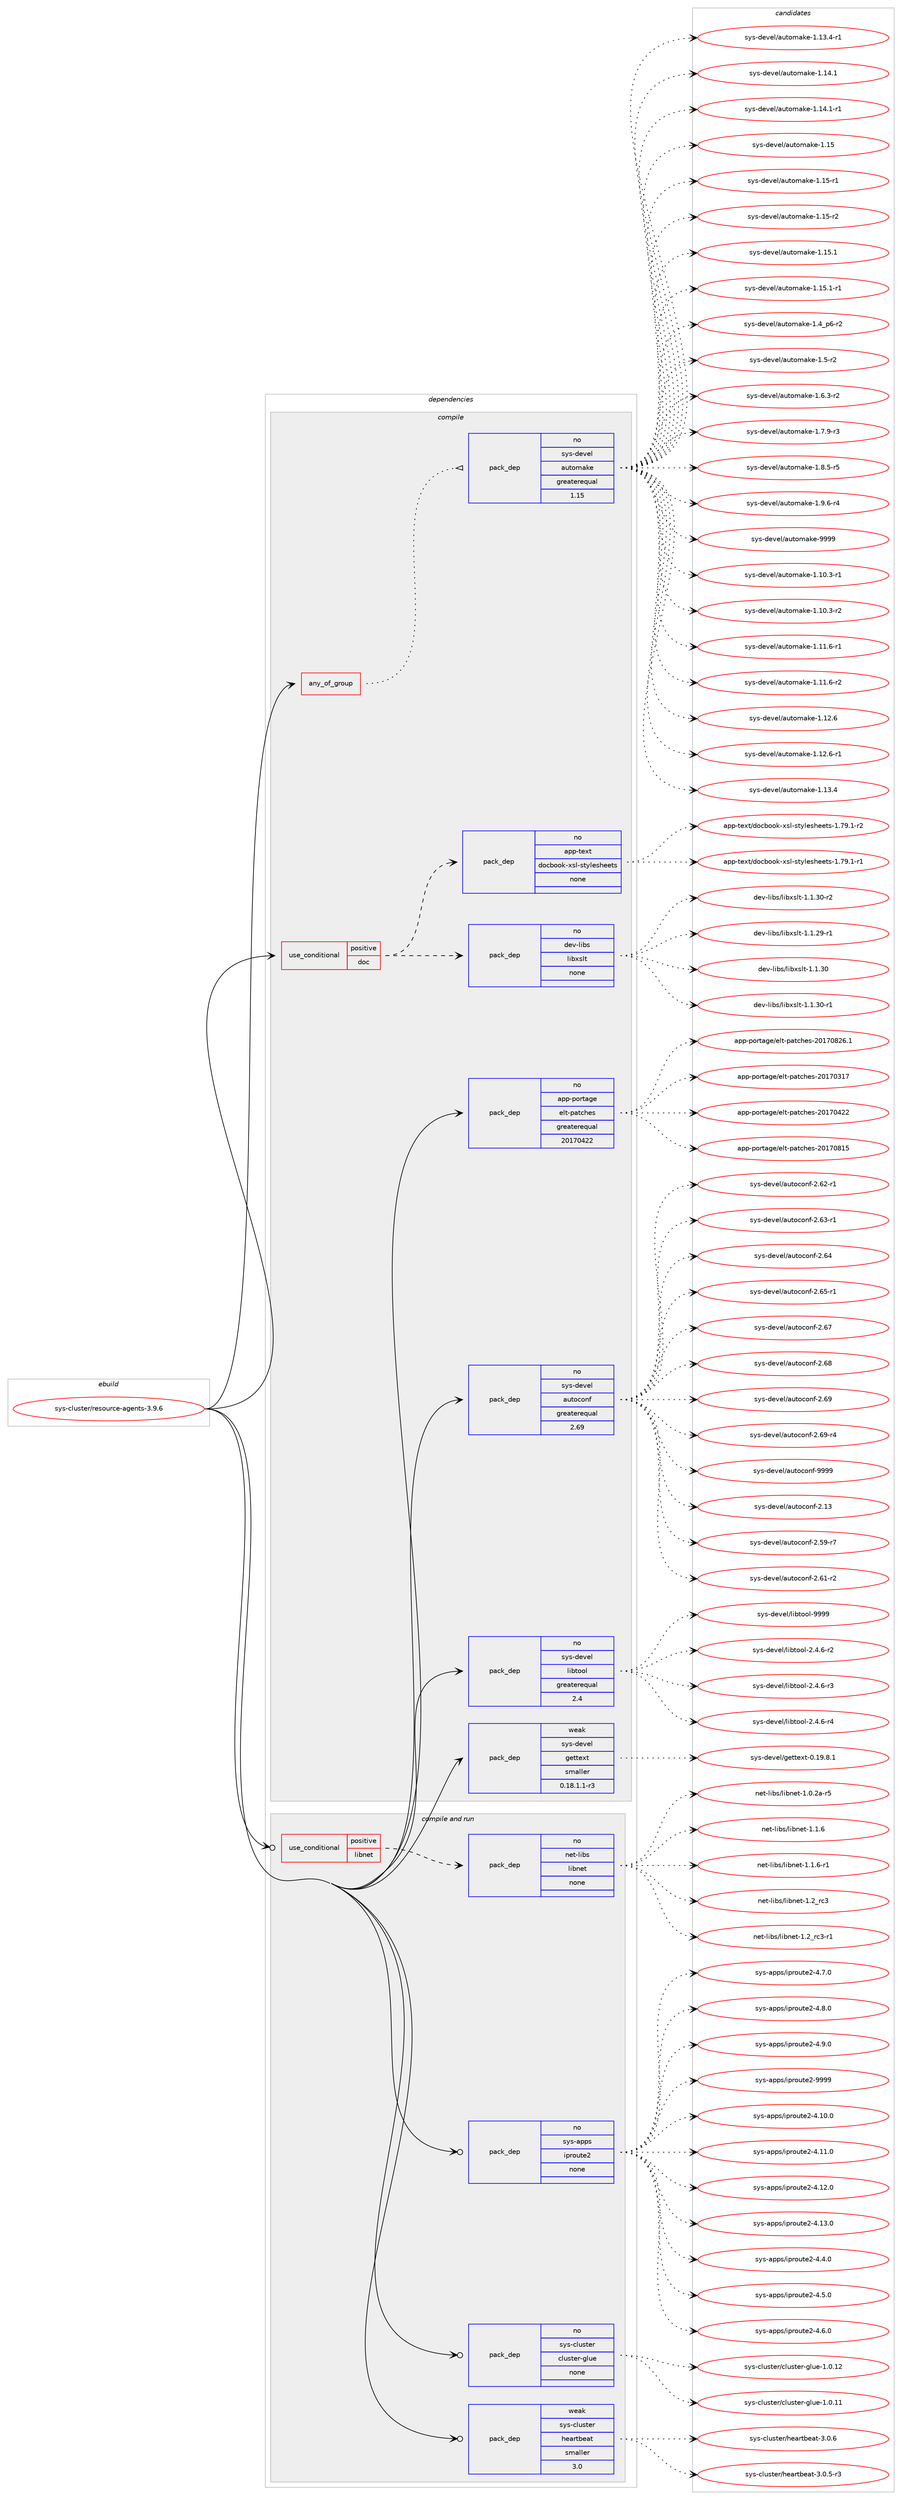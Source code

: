 digraph prolog {

# *************
# Graph options
# *************

newrank=true;
concentrate=true;
compound=true;
graph [rankdir=LR,fontname=Helvetica,fontsize=10,ranksep=1.5];#, ranksep=2.5, nodesep=0.2];
edge  [arrowhead=vee];
node  [fontname=Helvetica,fontsize=10];

# **********
# The ebuild
# **********

subgraph cluster_leftcol {
color=gray;
rank=same;
label=<<i>ebuild</i>>;
id [label="sys-cluster/resource-agents-3.9.6", color=red, width=4, href="../sys-cluster/resource-agents-3.9.6.svg"];
}

# ****************
# The dependencies
# ****************

subgraph cluster_midcol {
color=gray;
label=<<i>dependencies</i>>;
subgraph cluster_compile {
fillcolor="#eeeeee";
style=filled;
label=<<i>compile</i>>;
subgraph any8133 {
dependency482468 [label=<<TABLE BORDER="0" CELLBORDER="1" CELLSPACING="0" CELLPADDING="4"><TR><TD CELLPADDING="10">any_of_group</TD></TR></TABLE>>, shape=none, color=red];subgraph pack358350 {
dependency482469 [label=<<TABLE BORDER="0" CELLBORDER="1" CELLSPACING="0" CELLPADDING="4" WIDTH="220"><TR><TD ROWSPAN="6" CELLPADDING="30">pack_dep</TD></TR><TR><TD WIDTH="110">no</TD></TR><TR><TD>sys-devel</TD></TR><TR><TD>automake</TD></TR><TR><TD>greaterequal</TD></TR><TR><TD>1.15</TD></TR></TABLE>>, shape=none, color=blue];
}
dependency482468:e -> dependency482469:w [weight=20,style="dotted",arrowhead="oinv"];
}
id:e -> dependency482468:w [weight=20,style="solid",arrowhead="vee"];
subgraph cond115701 {
dependency482470 [label=<<TABLE BORDER="0" CELLBORDER="1" CELLSPACING="0" CELLPADDING="4"><TR><TD ROWSPAN="3" CELLPADDING="10">use_conditional</TD></TR><TR><TD>positive</TD></TR><TR><TD>doc</TD></TR></TABLE>>, shape=none, color=red];
subgraph pack358351 {
dependency482471 [label=<<TABLE BORDER="0" CELLBORDER="1" CELLSPACING="0" CELLPADDING="4" WIDTH="220"><TR><TD ROWSPAN="6" CELLPADDING="30">pack_dep</TD></TR><TR><TD WIDTH="110">no</TD></TR><TR><TD>dev-libs</TD></TR><TR><TD>libxslt</TD></TR><TR><TD>none</TD></TR><TR><TD></TD></TR></TABLE>>, shape=none, color=blue];
}
dependency482470:e -> dependency482471:w [weight=20,style="dashed",arrowhead="vee"];
subgraph pack358352 {
dependency482472 [label=<<TABLE BORDER="0" CELLBORDER="1" CELLSPACING="0" CELLPADDING="4" WIDTH="220"><TR><TD ROWSPAN="6" CELLPADDING="30">pack_dep</TD></TR><TR><TD WIDTH="110">no</TD></TR><TR><TD>app-text</TD></TR><TR><TD>docbook-xsl-stylesheets</TD></TR><TR><TD>none</TD></TR><TR><TD></TD></TR></TABLE>>, shape=none, color=blue];
}
dependency482470:e -> dependency482472:w [weight=20,style="dashed",arrowhead="vee"];
}
id:e -> dependency482470:w [weight=20,style="solid",arrowhead="vee"];
subgraph pack358353 {
dependency482473 [label=<<TABLE BORDER="0" CELLBORDER="1" CELLSPACING="0" CELLPADDING="4" WIDTH="220"><TR><TD ROWSPAN="6" CELLPADDING="30">pack_dep</TD></TR><TR><TD WIDTH="110">no</TD></TR><TR><TD>app-portage</TD></TR><TR><TD>elt-patches</TD></TR><TR><TD>greaterequal</TD></TR><TR><TD>20170422</TD></TR></TABLE>>, shape=none, color=blue];
}
id:e -> dependency482473:w [weight=20,style="solid",arrowhead="vee"];
subgraph pack358354 {
dependency482474 [label=<<TABLE BORDER="0" CELLBORDER="1" CELLSPACING="0" CELLPADDING="4" WIDTH="220"><TR><TD ROWSPAN="6" CELLPADDING="30">pack_dep</TD></TR><TR><TD WIDTH="110">no</TD></TR><TR><TD>sys-devel</TD></TR><TR><TD>autoconf</TD></TR><TR><TD>greaterequal</TD></TR><TR><TD>2.69</TD></TR></TABLE>>, shape=none, color=blue];
}
id:e -> dependency482474:w [weight=20,style="solid",arrowhead="vee"];
subgraph pack358355 {
dependency482475 [label=<<TABLE BORDER="0" CELLBORDER="1" CELLSPACING="0" CELLPADDING="4" WIDTH="220"><TR><TD ROWSPAN="6" CELLPADDING="30">pack_dep</TD></TR><TR><TD WIDTH="110">no</TD></TR><TR><TD>sys-devel</TD></TR><TR><TD>libtool</TD></TR><TR><TD>greaterequal</TD></TR><TR><TD>2.4</TD></TR></TABLE>>, shape=none, color=blue];
}
id:e -> dependency482475:w [weight=20,style="solid",arrowhead="vee"];
subgraph pack358356 {
dependency482476 [label=<<TABLE BORDER="0" CELLBORDER="1" CELLSPACING="0" CELLPADDING="4" WIDTH="220"><TR><TD ROWSPAN="6" CELLPADDING="30">pack_dep</TD></TR><TR><TD WIDTH="110">weak</TD></TR><TR><TD>sys-devel</TD></TR><TR><TD>gettext</TD></TR><TR><TD>smaller</TD></TR><TR><TD>0.18.1.1-r3</TD></TR></TABLE>>, shape=none, color=blue];
}
id:e -> dependency482476:w [weight=20,style="solid",arrowhead="vee"];
}
subgraph cluster_compileandrun {
fillcolor="#eeeeee";
style=filled;
label=<<i>compile and run</i>>;
subgraph cond115702 {
dependency482477 [label=<<TABLE BORDER="0" CELLBORDER="1" CELLSPACING="0" CELLPADDING="4"><TR><TD ROWSPAN="3" CELLPADDING="10">use_conditional</TD></TR><TR><TD>positive</TD></TR><TR><TD>libnet</TD></TR></TABLE>>, shape=none, color=red];
subgraph pack358357 {
dependency482478 [label=<<TABLE BORDER="0" CELLBORDER="1" CELLSPACING="0" CELLPADDING="4" WIDTH="220"><TR><TD ROWSPAN="6" CELLPADDING="30">pack_dep</TD></TR><TR><TD WIDTH="110">no</TD></TR><TR><TD>net-libs</TD></TR><TR><TD>libnet</TD></TR><TR><TD>none</TD></TR><TR><TD></TD></TR></TABLE>>, shape=none, color=blue];
}
dependency482477:e -> dependency482478:w [weight=20,style="dashed",arrowhead="vee"];
}
id:e -> dependency482477:w [weight=20,style="solid",arrowhead="odotvee"];
subgraph pack358358 {
dependency482479 [label=<<TABLE BORDER="0" CELLBORDER="1" CELLSPACING="0" CELLPADDING="4" WIDTH="220"><TR><TD ROWSPAN="6" CELLPADDING="30">pack_dep</TD></TR><TR><TD WIDTH="110">no</TD></TR><TR><TD>sys-apps</TD></TR><TR><TD>iproute2</TD></TR><TR><TD>none</TD></TR><TR><TD></TD></TR></TABLE>>, shape=none, color=blue];
}
id:e -> dependency482479:w [weight=20,style="solid",arrowhead="odotvee"];
subgraph pack358359 {
dependency482480 [label=<<TABLE BORDER="0" CELLBORDER="1" CELLSPACING="0" CELLPADDING="4" WIDTH="220"><TR><TD ROWSPAN="6" CELLPADDING="30">pack_dep</TD></TR><TR><TD WIDTH="110">no</TD></TR><TR><TD>sys-cluster</TD></TR><TR><TD>cluster-glue</TD></TR><TR><TD>none</TD></TR><TR><TD></TD></TR></TABLE>>, shape=none, color=blue];
}
id:e -> dependency482480:w [weight=20,style="solid",arrowhead="odotvee"];
subgraph pack358360 {
dependency482481 [label=<<TABLE BORDER="0" CELLBORDER="1" CELLSPACING="0" CELLPADDING="4" WIDTH="220"><TR><TD ROWSPAN="6" CELLPADDING="30">pack_dep</TD></TR><TR><TD WIDTH="110">weak</TD></TR><TR><TD>sys-cluster</TD></TR><TR><TD>heartbeat</TD></TR><TR><TD>smaller</TD></TR><TR><TD>3.0</TD></TR></TABLE>>, shape=none, color=blue];
}
id:e -> dependency482481:w [weight=20,style="solid",arrowhead="odotvee"];
}
subgraph cluster_run {
fillcolor="#eeeeee";
style=filled;
label=<<i>run</i>>;
}
}

# **************
# The candidates
# **************

subgraph cluster_choices {
rank=same;
color=gray;
label=<<i>candidates</i>>;

subgraph choice358350 {
color=black;
nodesep=1;
choice11512111545100101118101108479711711611110997107101454946494846514511449 [label="sys-devel/automake-1.10.3-r1", color=red, width=4,href="../sys-devel/automake-1.10.3-r1.svg"];
choice11512111545100101118101108479711711611110997107101454946494846514511450 [label="sys-devel/automake-1.10.3-r2", color=red, width=4,href="../sys-devel/automake-1.10.3-r2.svg"];
choice11512111545100101118101108479711711611110997107101454946494946544511449 [label="sys-devel/automake-1.11.6-r1", color=red, width=4,href="../sys-devel/automake-1.11.6-r1.svg"];
choice11512111545100101118101108479711711611110997107101454946494946544511450 [label="sys-devel/automake-1.11.6-r2", color=red, width=4,href="../sys-devel/automake-1.11.6-r2.svg"];
choice1151211154510010111810110847971171161111099710710145494649504654 [label="sys-devel/automake-1.12.6", color=red, width=4,href="../sys-devel/automake-1.12.6.svg"];
choice11512111545100101118101108479711711611110997107101454946495046544511449 [label="sys-devel/automake-1.12.6-r1", color=red, width=4,href="../sys-devel/automake-1.12.6-r1.svg"];
choice1151211154510010111810110847971171161111099710710145494649514652 [label="sys-devel/automake-1.13.4", color=red, width=4,href="../sys-devel/automake-1.13.4.svg"];
choice11512111545100101118101108479711711611110997107101454946495146524511449 [label="sys-devel/automake-1.13.4-r1", color=red, width=4,href="../sys-devel/automake-1.13.4-r1.svg"];
choice1151211154510010111810110847971171161111099710710145494649524649 [label="sys-devel/automake-1.14.1", color=red, width=4,href="../sys-devel/automake-1.14.1.svg"];
choice11512111545100101118101108479711711611110997107101454946495246494511449 [label="sys-devel/automake-1.14.1-r1", color=red, width=4,href="../sys-devel/automake-1.14.1-r1.svg"];
choice115121115451001011181011084797117116111109971071014549464953 [label="sys-devel/automake-1.15", color=red, width=4,href="../sys-devel/automake-1.15.svg"];
choice1151211154510010111810110847971171161111099710710145494649534511449 [label="sys-devel/automake-1.15-r1", color=red, width=4,href="../sys-devel/automake-1.15-r1.svg"];
choice1151211154510010111810110847971171161111099710710145494649534511450 [label="sys-devel/automake-1.15-r2", color=red, width=4,href="../sys-devel/automake-1.15-r2.svg"];
choice1151211154510010111810110847971171161111099710710145494649534649 [label="sys-devel/automake-1.15.1", color=red, width=4,href="../sys-devel/automake-1.15.1.svg"];
choice11512111545100101118101108479711711611110997107101454946495346494511449 [label="sys-devel/automake-1.15.1-r1", color=red, width=4,href="../sys-devel/automake-1.15.1-r1.svg"];
choice115121115451001011181011084797117116111109971071014549465295112544511450 [label="sys-devel/automake-1.4_p6-r2", color=red, width=4,href="../sys-devel/automake-1.4_p6-r2.svg"];
choice11512111545100101118101108479711711611110997107101454946534511450 [label="sys-devel/automake-1.5-r2", color=red, width=4,href="../sys-devel/automake-1.5-r2.svg"];
choice115121115451001011181011084797117116111109971071014549465446514511450 [label="sys-devel/automake-1.6.3-r2", color=red, width=4,href="../sys-devel/automake-1.6.3-r2.svg"];
choice115121115451001011181011084797117116111109971071014549465546574511451 [label="sys-devel/automake-1.7.9-r3", color=red, width=4,href="../sys-devel/automake-1.7.9-r3.svg"];
choice115121115451001011181011084797117116111109971071014549465646534511453 [label="sys-devel/automake-1.8.5-r5", color=red, width=4,href="../sys-devel/automake-1.8.5-r5.svg"];
choice115121115451001011181011084797117116111109971071014549465746544511452 [label="sys-devel/automake-1.9.6-r4", color=red, width=4,href="../sys-devel/automake-1.9.6-r4.svg"];
choice115121115451001011181011084797117116111109971071014557575757 [label="sys-devel/automake-9999", color=red, width=4,href="../sys-devel/automake-9999.svg"];
dependency482469:e -> choice11512111545100101118101108479711711611110997107101454946494846514511449:w [style=dotted,weight="100"];
dependency482469:e -> choice11512111545100101118101108479711711611110997107101454946494846514511450:w [style=dotted,weight="100"];
dependency482469:e -> choice11512111545100101118101108479711711611110997107101454946494946544511449:w [style=dotted,weight="100"];
dependency482469:e -> choice11512111545100101118101108479711711611110997107101454946494946544511450:w [style=dotted,weight="100"];
dependency482469:e -> choice1151211154510010111810110847971171161111099710710145494649504654:w [style=dotted,weight="100"];
dependency482469:e -> choice11512111545100101118101108479711711611110997107101454946495046544511449:w [style=dotted,weight="100"];
dependency482469:e -> choice1151211154510010111810110847971171161111099710710145494649514652:w [style=dotted,weight="100"];
dependency482469:e -> choice11512111545100101118101108479711711611110997107101454946495146524511449:w [style=dotted,weight="100"];
dependency482469:e -> choice1151211154510010111810110847971171161111099710710145494649524649:w [style=dotted,weight="100"];
dependency482469:e -> choice11512111545100101118101108479711711611110997107101454946495246494511449:w [style=dotted,weight="100"];
dependency482469:e -> choice115121115451001011181011084797117116111109971071014549464953:w [style=dotted,weight="100"];
dependency482469:e -> choice1151211154510010111810110847971171161111099710710145494649534511449:w [style=dotted,weight="100"];
dependency482469:e -> choice1151211154510010111810110847971171161111099710710145494649534511450:w [style=dotted,weight="100"];
dependency482469:e -> choice1151211154510010111810110847971171161111099710710145494649534649:w [style=dotted,weight="100"];
dependency482469:e -> choice11512111545100101118101108479711711611110997107101454946495346494511449:w [style=dotted,weight="100"];
dependency482469:e -> choice115121115451001011181011084797117116111109971071014549465295112544511450:w [style=dotted,weight="100"];
dependency482469:e -> choice11512111545100101118101108479711711611110997107101454946534511450:w [style=dotted,weight="100"];
dependency482469:e -> choice115121115451001011181011084797117116111109971071014549465446514511450:w [style=dotted,weight="100"];
dependency482469:e -> choice115121115451001011181011084797117116111109971071014549465546574511451:w [style=dotted,weight="100"];
dependency482469:e -> choice115121115451001011181011084797117116111109971071014549465646534511453:w [style=dotted,weight="100"];
dependency482469:e -> choice115121115451001011181011084797117116111109971071014549465746544511452:w [style=dotted,weight="100"];
dependency482469:e -> choice115121115451001011181011084797117116111109971071014557575757:w [style=dotted,weight="100"];
}
subgraph choice358351 {
color=black;
nodesep=1;
choice10010111845108105981154710810598120115108116454946494650574511449 [label="dev-libs/libxslt-1.1.29-r1", color=red, width=4,href="../dev-libs/libxslt-1.1.29-r1.svg"];
choice1001011184510810598115471081059812011510811645494649465148 [label="dev-libs/libxslt-1.1.30", color=red, width=4,href="../dev-libs/libxslt-1.1.30.svg"];
choice10010111845108105981154710810598120115108116454946494651484511449 [label="dev-libs/libxslt-1.1.30-r1", color=red, width=4,href="../dev-libs/libxslt-1.1.30-r1.svg"];
choice10010111845108105981154710810598120115108116454946494651484511450 [label="dev-libs/libxslt-1.1.30-r2", color=red, width=4,href="../dev-libs/libxslt-1.1.30-r2.svg"];
dependency482471:e -> choice10010111845108105981154710810598120115108116454946494650574511449:w [style=dotted,weight="100"];
dependency482471:e -> choice1001011184510810598115471081059812011510811645494649465148:w [style=dotted,weight="100"];
dependency482471:e -> choice10010111845108105981154710810598120115108116454946494651484511449:w [style=dotted,weight="100"];
dependency482471:e -> choice10010111845108105981154710810598120115108116454946494651484511450:w [style=dotted,weight="100"];
}
subgraph choice358352 {
color=black;
nodesep=1;
choice97112112451161011201164710011199981111111074512011510845115116121108101115104101101116115454946555746494511449 [label="app-text/docbook-xsl-stylesheets-1.79.1-r1", color=red, width=4,href="../app-text/docbook-xsl-stylesheets-1.79.1-r1.svg"];
choice97112112451161011201164710011199981111111074512011510845115116121108101115104101101116115454946555746494511450 [label="app-text/docbook-xsl-stylesheets-1.79.1-r2", color=red, width=4,href="../app-text/docbook-xsl-stylesheets-1.79.1-r2.svg"];
dependency482472:e -> choice97112112451161011201164710011199981111111074512011510845115116121108101115104101101116115454946555746494511449:w [style=dotted,weight="100"];
dependency482472:e -> choice97112112451161011201164710011199981111111074512011510845115116121108101115104101101116115454946555746494511450:w [style=dotted,weight="100"];
}
subgraph choice358353 {
color=black;
nodesep=1;
choice97112112451121111141169710310147101108116451129711699104101115455048495548514955 [label="app-portage/elt-patches-20170317", color=red, width=4,href="../app-portage/elt-patches-20170317.svg"];
choice97112112451121111141169710310147101108116451129711699104101115455048495548525050 [label="app-portage/elt-patches-20170422", color=red, width=4,href="../app-portage/elt-patches-20170422.svg"];
choice97112112451121111141169710310147101108116451129711699104101115455048495548564953 [label="app-portage/elt-patches-20170815", color=red, width=4,href="../app-portage/elt-patches-20170815.svg"];
choice971121124511211111411697103101471011081164511297116991041011154550484955485650544649 [label="app-portage/elt-patches-20170826.1", color=red, width=4,href="../app-portage/elt-patches-20170826.1.svg"];
dependency482473:e -> choice97112112451121111141169710310147101108116451129711699104101115455048495548514955:w [style=dotted,weight="100"];
dependency482473:e -> choice97112112451121111141169710310147101108116451129711699104101115455048495548525050:w [style=dotted,weight="100"];
dependency482473:e -> choice97112112451121111141169710310147101108116451129711699104101115455048495548564953:w [style=dotted,weight="100"];
dependency482473:e -> choice971121124511211111411697103101471011081164511297116991041011154550484955485650544649:w [style=dotted,weight="100"];
}
subgraph choice358354 {
color=black;
nodesep=1;
choice115121115451001011181011084797117116111991111101024550464951 [label="sys-devel/autoconf-2.13", color=red, width=4,href="../sys-devel/autoconf-2.13.svg"];
choice1151211154510010111810110847971171161119911111010245504653574511455 [label="sys-devel/autoconf-2.59-r7", color=red, width=4,href="../sys-devel/autoconf-2.59-r7.svg"];
choice1151211154510010111810110847971171161119911111010245504654494511450 [label="sys-devel/autoconf-2.61-r2", color=red, width=4,href="../sys-devel/autoconf-2.61-r2.svg"];
choice1151211154510010111810110847971171161119911111010245504654504511449 [label="sys-devel/autoconf-2.62-r1", color=red, width=4,href="../sys-devel/autoconf-2.62-r1.svg"];
choice1151211154510010111810110847971171161119911111010245504654514511449 [label="sys-devel/autoconf-2.63-r1", color=red, width=4,href="../sys-devel/autoconf-2.63-r1.svg"];
choice115121115451001011181011084797117116111991111101024550465452 [label="sys-devel/autoconf-2.64", color=red, width=4,href="../sys-devel/autoconf-2.64.svg"];
choice1151211154510010111810110847971171161119911111010245504654534511449 [label="sys-devel/autoconf-2.65-r1", color=red, width=4,href="../sys-devel/autoconf-2.65-r1.svg"];
choice115121115451001011181011084797117116111991111101024550465455 [label="sys-devel/autoconf-2.67", color=red, width=4,href="../sys-devel/autoconf-2.67.svg"];
choice115121115451001011181011084797117116111991111101024550465456 [label="sys-devel/autoconf-2.68", color=red, width=4,href="../sys-devel/autoconf-2.68.svg"];
choice115121115451001011181011084797117116111991111101024550465457 [label="sys-devel/autoconf-2.69", color=red, width=4,href="../sys-devel/autoconf-2.69.svg"];
choice1151211154510010111810110847971171161119911111010245504654574511452 [label="sys-devel/autoconf-2.69-r4", color=red, width=4,href="../sys-devel/autoconf-2.69-r4.svg"];
choice115121115451001011181011084797117116111991111101024557575757 [label="sys-devel/autoconf-9999", color=red, width=4,href="../sys-devel/autoconf-9999.svg"];
dependency482474:e -> choice115121115451001011181011084797117116111991111101024550464951:w [style=dotted,weight="100"];
dependency482474:e -> choice1151211154510010111810110847971171161119911111010245504653574511455:w [style=dotted,weight="100"];
dependency482474:e -> choice1151211154510010111810110847971171161119911111010245504654494511450:w [style=dotted,weight="100"];
dependency482474:e -> choice1151211154510010111810110847971171161119911111010245504654504511449:w [style=dotted,weight="100"];
dependency482474:e -> choice1151211154510010111810110847971171161119911111010245504654514511449:w [style=dotted,weight="100"];
dependency482474:e -> choice115121115451001011181011084797117116111991111101024550465452:w [style=dotted,weight="100"];
dependency482474:e -> choice1151211154510010111810110847971171161119911111010245504654534511449:w [style=dotted,weight="100"];
dependency482474:e -> choice115121115451001011181011084797117116111991111101024550465455:w [style=dotted,weight="100"];
dependency482474:e -> choice115121115451001011181011084797117116111991111101024550465456:w [style=dotted,weight="100"];
dependency482474:e -> choice115121115451001011181011084797117116111991111101024550465457:w [style=dotted,weight="100"];
dependency482474:e -> choice1151211154510010111810110847971171161119911111010245504654574511452:w [style=dotted,weight="100"];
dependency482474:e -> choice115121115451001011181011084797117116111991111101024557575757:w [style=dotted,weight="100"];
}
subgraph choice358355 {
color=black;
nodesep=1;
choice1151211154510010111810110847108105981161111111084550465246544511450 [label="sys-devel/libtool-2.4.6-r2", color=red, width=4,href="../sys-devel/libtool-2.4.6-r2.svg"];
choice1151211154510010111810110847108105981161111111084550465246544511451 [label="sys-devel/libtool-2.4.6-r3", color=red, width=4,href="../sys-devel/libtool-2.4.6-r3.svg"];
choice1151211154510010111810110847108105981161111111084550465246544511452 [label="sys-devel/libtool-2.4.6-r4", color=red, width=4,href="../sys-devel/libtool-2.4.6-r4.svg"];
choice1151211154510010111810110847108105981161111111084557575757 [label="sys-devel/libtool-9999", color=red, width=4,href="../sys-devel/libtool-9999.svg"];
dependency482475:e -> choice1151211154510010111810110847108105981161111111084550465246544511450:w [style=dotted,weight="100"];
dependency482475:e -> choice1151211154510010111810110847108105981161111111084550465246544511451:w [style=dotted,weight="100"];
dependency482475:e -> choice1151211154510010111810110847108105981161111111084550465246544511452:w [style=dotted,weight="100"];
dependency482475:e -> choice1151211154510010111810110847108105981161111111084557575757:w [style=dotted,weight="100"];
}
subgraph choice358356 {
color=black;
nodesep=1;
choice1151211154510010111810110847103101116116101120116454846495746564649 [label="sys-devel/gettext-0.19.8.1", color=red, width=4,href="../sys-devel/gettext-0.19.8.1.svg"];
dependency482476:e -> choice1151211154510010111810110847103101116116101120116454846495746564649:w [style=dotted,weight="100"];
}
subgraph choice358357 {
color=black;
nodesep=1;
choice11010111645108105981154710810598110101116454946484650974511453 [label="net-libs/libnet-1.0.2a-r5", color=red, width=4,href="../net-libs/libnet-1.0.2a-r5.svg"];
choice11010111645108105981154710810598110101116454946494654 [label="net-libs/libnet-1.1.6", color=red, width=4,href="../net-libs/libnet-1.1.6.svg"];
choice110101116451081059811547108105981101011164549464946544511449 [label="net-libs/libnet-1.1.6-r1", color=red, width=4,href="../net-libs/libnet-1.1.6-r1.svg"];
choice1101011164510810598115471081059811010111645494650951149951 [label="net-libs/libnet-1.2_rc3", color=red, width=4,href="../net-libs/libnet-1.2_rc3.svg"];
choice11010111645108105981154710810598110101116454946509511499514511449 [label="net-libs/libnet-1.2_rc3-r1", color=red, width=4,href="../net-libs/libnet-1.2_rc3-r1.svg"];
dependency482478:e -> choice11010111645108105981154710810598110101116454946484650974511453:w [style=dotted,weight="100"];
dependency482478:e -> choice11010111645108105981154710810598110101116454946494654:w [style=dotted,weight="100"];
dependency482478:e -> choice110101116451081059811547108105981101011164549464946544511449:w [style=dotted,weight="100"];
dependency482478:e -> choice1101011164510810598115471081059811010111645494650951149951:w [style=dotted,weight="100"];
dependency482478:e -> choice11010111645108105981154710810598110101116454946509511499514511449:w [style=dotted,weight="100"];
}
subgraph choice358358 {
color=black;
nodesep=1;
choice1151211154597112112115471051121141111171161015045524649484648 [label="sys-apps/iproute2-4.10.0", color=red, width=4,href="../sys-apps/iproute2-4.10.0.svg"];
choice1151211154597112112115471051121141111171161015045524649494648 [label="sys-apps/iproute2-4.11.0", color=red, width=4,href="../sys-apps/iproute2-4.11.0.svg"];
choice1151211154597112112115471051121141111171161015045524649504648 [label="sys-apps/iproute2-4.12.0", color=red, width=4,href="../sys-apps/iproute2-4.12.0.svg"];
choice1151211154597112112115471051121141111171161015045524649514648 [label="sys-apps/iproute2-4.13.0", color=red, width=4,href="../sys-apps/iproute2-4.13.0.svg"];
choice11512111545971121121154710511211411111711610150455246524648 [label="sys-apps/iproute2-4.4.0", color=red, width=4,href="../sys-apps/iproute2-4.4.0.svg"];
choice11512111545971121121154710511211411111711610150455246534648 [label="sys-apps/iproute2-4.5.0", color=red, width=4,href="../sys-apps/iproute2-4.5.0.svg"];
choice11512111545971121121154710511211411111711610150455246544648 [label="sys-apps/iproute2-4.6.0", color=red, width=4,href="../sys-apps/iproute2-4.6.0.svg"];
choice11512111545971121121154710511211411111711610150455246554648 [label="sys-apps/iproute2-4.7.0", color=red, width=4,href="../sys-apps/iproute2-4.7.0.svg"];
choice11512111545971121121154710511211411111711610150455246564648 [label="sys-apps/iproute2-4.8.0", color=red, width=4,href="../sys-apps/iproute2-4.8.0.svg"];
choice11512111545971121121154710511211411111711610150455246574648 [label="sys-apps/iproute2-4.9.0", color=red, width=4,href="../sys-apps/iproute2-4.9.0.svg"];
choice115121115459711211211547105112114111117116101504557575757 [label="sys-apps/iproute2-9999", color=red, width=4,href="../sys-apps/iproute2-9999.svg"];
dependency482479:e -> choice1151211154597112112115471051121141111171161015045524649484648:w [style=dotted,weight="100"];
dependency482479:e -> choice1151211154597112112115471051121141111171161015045524649494648:w [style=dotted,weight="100"];
dependency482479:e -> choice1151211154597112112115471051121141111171161015045524649504648:w [style=dotted,weight="100"];
dependency482479:e -> choice1151211154597112112115471051121141111171161015045524649514648:w [style=dotted,weight="100"];
dependency482479:e -> choice11512111545971121121154710511211411111711610150455246524648:w [style=dotted,weight="100"];
dependency482479:e -> choice11512111545971121121154710511211411111711610150455246534648:w [style=dotted,weight="100"];
dependency482479:e -> choice11512111545971121121154710511211411111711610150455246544648:w [style=dotted,weight="100"];
dependency482479:e -> choice11512111545971121121154710511211411111711610150455246554648:w [style=dotted,weight="100"];
dependency482479:e -> choice11512111545971121121154710511211411111711610150455246564648:w [style=dotted,weight="100"];
dependency482479:e -> choice11512111545971121121154710511211411111711610150455246574648:w [style=dotted,weight="100"];
dependency482479:e -> choice115121115459711211211547105112114111117116101504557575757:w [style=dotted,weight="100"];
}
subgraph choice358359 {
color=black;
nodesep=1;
choice115121115459910811711511610111447991081171151161011144510310811710145494648464949 [label="sys-cluster/cluster-glue-1.0.11", color=red, width=4,href="../sys-cluster/cluster-glue-1.0.11.svg"];
choice115121115459910811711511610111447991081171151161011144510310811710145494648464950 [label="sys-cluster/cluster-glue-1.0.12", color=red, width=4,href="../sys-cluster/cluster-glue-1.0.12.svg"];
dependency482480:e -> choice115121115459910811711511610111447991081171151161011144510310811710145494648464949:w [style=dotted,weight="100"];
dependency482480:e -> choice115121115459910811711511610111447991081171151161011144510310811710145494648464950:w [style=dotted,weight="100"];
}
subgraph choice358360 {
color=black;
nodesep=1;
choice1151211154599108117115116101114471041019711411698101971164551464846534511451 [label="sys-cluster/heartbeat-3.0.5-r3", color=red, width=4,href="../sys-cluster/heartbeat-3.0.5-r3.svg"];
choice115121115459910811711511610111447104101971141169810197116455146484654 [label="sys-cluster/heartbeat-3.0.6", color=red, width=4,href="../sys-cluster/heartbeat-3.0.6.svg"];
dependency482481:e -> choice1151211154599108117115116101114471041019711411698101971164551464846534511451:w [style=dotted,weight="100"];
dependency482481:e -> choice115121115459910811711511610111447104101971141169810197116455146484654:w [style=dotted,weight="100"];
}
}

}
